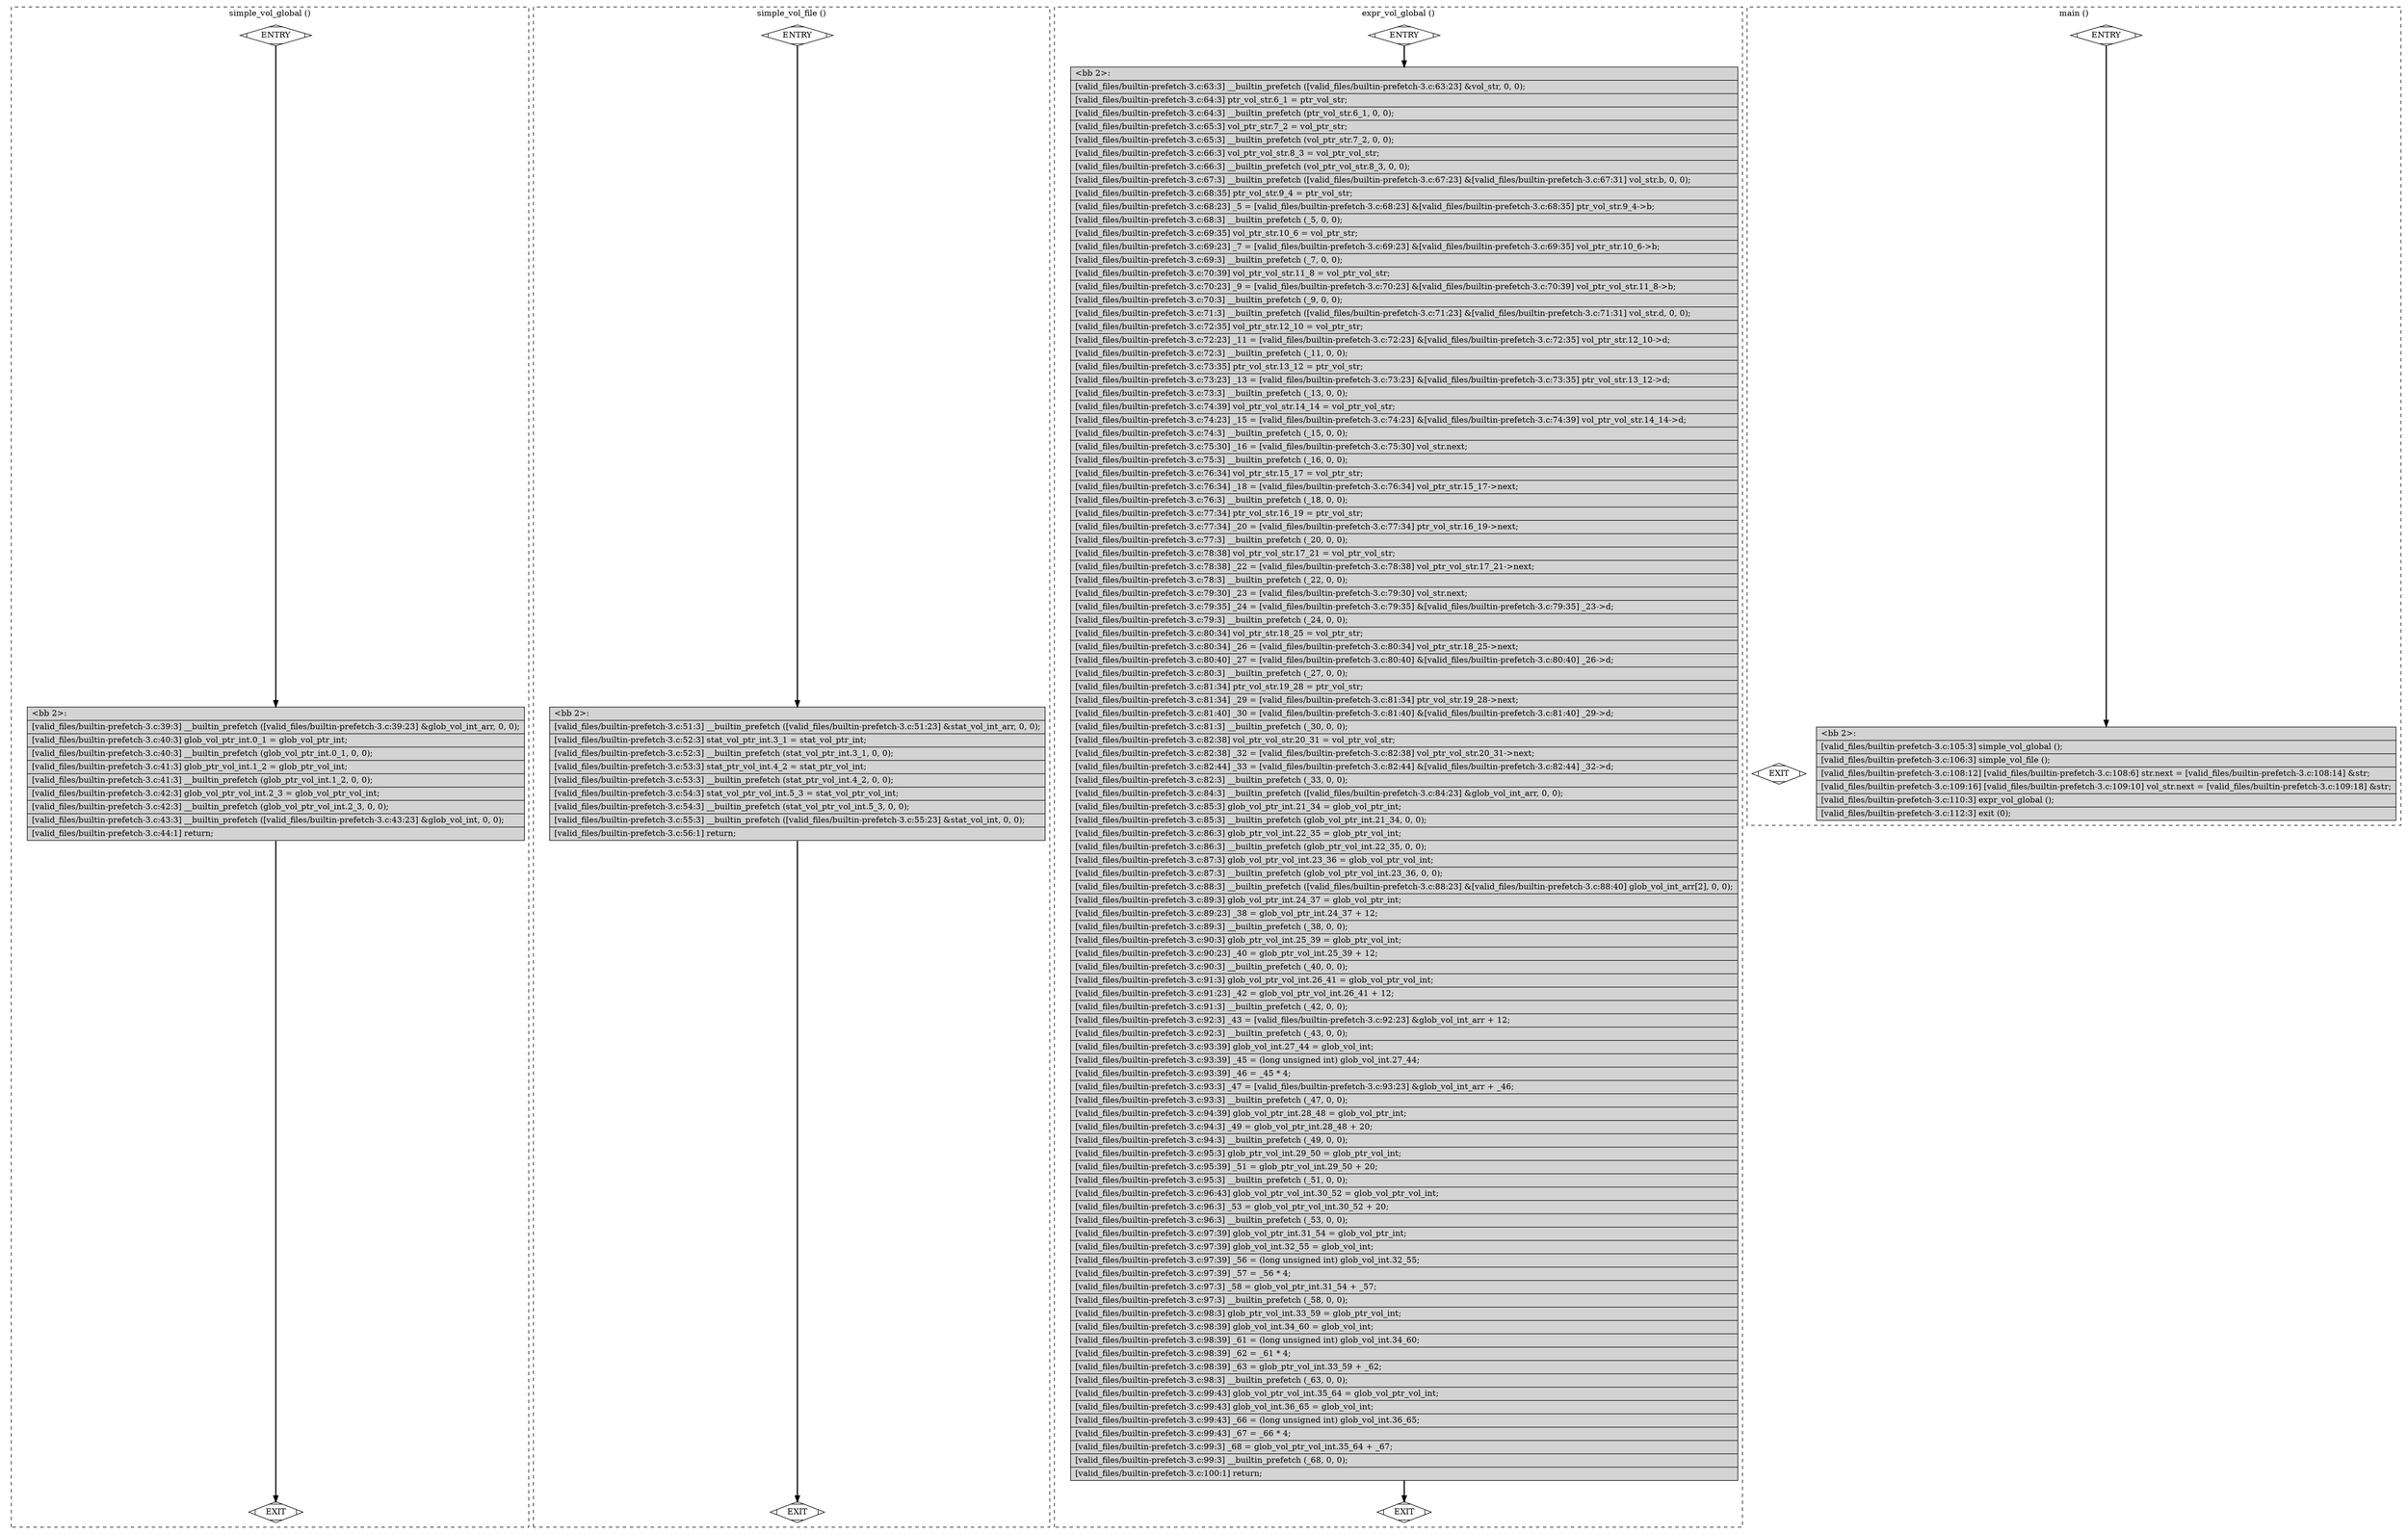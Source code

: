 digraph "a-builtin-prefetch-3.c.015t.cfg" {
overlap=false;
subgraph "cluster_simple_vol_global" {
	style="dashed";
	color="black";
	label="simple_vol_global ()";
	fn_0_basic_block_0 [shape=Mdiamond,style=filled,fillcolor=white,label="ENTRY"];

	fn_0_basic_block_1 [shape=Mdiamond,style=filled,fillcolor=white,label="EXIT"];

	fn_0_basic_block_2 [shape=record,style=filled,fillcolor=lightgrey,label="{\<bb\ 2\>:\l\
|[valid_files/builtin-prefetch-3.c:39:3]\ __builtin_prefetch\ ([valid_files/builtin-prefetch-3.c:39:23]\ &glob_vol_int_arr,\ 0,\ 0);\l\
|[valid_files/builtin-prefetch-3.c:40:3]\ glob_vol_ptr_int.0_1\ =\ glob_vol_ptr_int;\l\
|[valid_files/builtin-prefetch-3.c:40:3]\ __builtin_prefetch\ (glob_vol_ptr_int.0_1,\ 0,\ 0);\l\
|[valid_files/builtin-prefetch-3.c:41:3]\ glob_ptr_vol_int.1_2\ =\ glob_ptr_vol_int;\l\
|[valid_files/builtin-prefetch-3.c:41:3]\ __builtin_prefetch\ (glob_ptr_vol_int.1_2,\ 0,\ 0);\l\
|[valid_files/builtin-prefetch-3.c:42:3]\ glob_vol_ptr_vol_int.2_3\ =\ glob_vol_ptr_vol_int;\l\
|[valid_files/builtin-prefetch-3.c:42:3]\ __builtin_prefetch\ (glob_vol_ptr_vol_int.2_3,\ 0,\ 0);\l\
|[valid_files/builtin-prefetch-3.c:43:3]\ __builtin_prefetch\ ([valid_files/builtin-prefetch-3.c:43:23]\ &glob_vol_int,\ 0,\ 0);\l\
|[valid_files/builtin-prefetch-3.c:44:1]\ return;\l\
}"];

	fn_0_basic_block_0:s -> fn_0_basic_block_2:n [style="solid,bold",color=black,weight=100,constraint=true];
	fn_0_basic_block_2:s -> fn_0_basic_block_1:n [style="solid,bold",color=black,weight=10,constraint=true];
	fn_0_basic_block_0:s -> fn_0_basic_block_1:n [style="invis",constraint=true];
}
subgraph "cluster_simple_vol_file" {
	style="dashed";
	color="black";
	label="simple_vol_file ()";
	fn_1_basic_block_0 [shape=Mdiamond,style=filled,fillcolor=white,label="ENTRY"];

	fn_1_basic_block_1 [shape=Mdiamond,style=filled,fillcolor=white,label="EXIT"];

	fn_1_basic_block_2 [shape=record,style=filled,fillcolor=lightgrey,label="{\<bb\ 2\>:\l\
|[valid_files/builtin-prefetch-3.c:51:3]\ __builtin_prefetch\ ([valid_files/builtin-prefetch-3.c:51:23]\ &stat_vol_int_arr,\ 0,\ 0);\l\
|[valid_files/builtin-prefetch-3.c:52:3]\ stat_vol_ptr_int.3_1\ =\ stat_vol_ptr_int;\l\
|[valid_files/builtin-prefetch-3.c:52:3]\ __builtin_prefetch\ (stat_vol_ptr_int.3_1,\ 0,\ 0);\l\
|[valid_files/builtin-prefetch-3.c:53:3]\ stat_ptr_vol_int.4_2\ =\ stat_ptr_vol_int;\l\
|[valid_files/builtin-prefetch-3.c:53:3]\ __builtin_prefetch\ (stat_ptr_vol_int.4_2,\ 0,\ 0);\l\
|[valid_files/builtin-prefetch-3.c:54:3]\ stat_vol_ptr_vol_int.5_3\ =\ stat_vol_ptr_vol_int;\l\
|[valid_files/builtin-prefetch-3.c:54:3]\ __builtin_prefetch\ (stat_vol_ptr_vol_int.5_3,\ 0,\ 0);\l\
|[valid_files/builtin-prefetch-3.c:55:3]\ __builtin_prefetch\ ([valid_files/builtin-prefetch-3.c:55:23]\ &stat_vol_int,\ 0,\ 0);\l\
|[valid_files/builtin-prefetch-3.c:56:1]\ return;\l\
}"];

	fn_1_basic_block_0:s -> fn_1_basic_block_2:n [style="solid,bold",color=black,weight=100,constraint=true];
	fn_1_basic_block_2:s -> fn_1_basic_block_1:n [style="solid,bold",color=black,weight=10,constraint=true];
	fn_1_basic_block_0:s -> fn_1_basic_block_1:n [style="invis",constraint=true];
}
subgraph "cluster_expr_vol_global" {
	style="dashed";
	color="black";
	label="expr_vol_global ()";
	fn_2_basic_block_0 [shape=Mdiamond,style=filled,fillcolor=white,label="ENTRY"];

	fn_2_basic_block_1 [shape=Mdiamond,style=filled,fillcolor=white,label="EXIT"];

	fn_2_basic_block_2 [shape=record,style=filled,fillcolor=lightgrey,label="{\<bb\ 2\>:\l\
|[valid_files/builtin-prefetch-3.c:63:3]\ __builtin_prefetch\ ([valid_files/builtin-prefetch-3.c:63:23]\ &vol_str,\ 0,\ 0);\l\
|[valid_files/builtin-prefetch-3.c:64:3]\ ptr_vol_str.6_1\ =\ ptr_vol_str;\l\
|[valid_files/builtin-prefetch-3.c:64:3]\ __builtin_prefetch\ (ptr_vol_str.6_1,\ 0,\ 0);\l\
|[valid_files/builtin-prefetch-3.c:65:3]\ vol_ptr_str.7_2\ =\ vol_ptr_str;\l\
|[valid_files/builtin-prefetch-3.c:65:3]\ __builtin_prefetch\ (vol_ptr_str.7_2,\ 0,\ 0);\l\
|[valid_files/builtin-prefetch-3.c:66:3]\ vol_ptr_vol_str.8_3\ =\ vol_ptr_vol_str;\l\
|[valid_files/builtin-prefetch-3.c:66:3]\ __builtin_prefetch\ (vol_ptr_vol_str.8_3,\ 0,\ 0);\l\
|[valid_files/builtin-prefetch-3.c:67:3]\ __builtin_prefetch\ ([valid_files/builtin-prefetch-3.c:67:23]\ &[valid_files/builtin-prefetch-3.c:67:31]\ vol_str.b,\ 0,\ 0);\l\
|[valid_files/builtin-prefetch-3.c:68:35]\ ptr_vol_str.9_4\ =\ ptr_vol_str;\l\
|[valid_files/builtin-prefetch-3.c:68:23]\ _5\ =\ [valid_files/builtin-prefetch-3.c:68:23]\ &[valid_files/builtin-prefetch-3.c:68:35]\ ptr_vol_str.9_4-\>b;\l\
|[valid_files/builtin-prefetch-3.c:68:3]\ __builtin_prefetch\ (_5,\ 0,\ 0);\l\
|[valid_files/builtin-prefetch-3.c:69:35]\ vol_ptr_str.10_6\ =\ vol_ptr_str;\l\
|[valid_files/builtin-prefetch-3.c:69:23]\ _7\ =\ [valid_files/builtin-prefetch-3.c:69:23]\ &[valid_files/builtin-prefetch-3.c:69:35]\ vol_ptr_str.10_6-\>b;\l\
|[valid_files/builtin-prefetch-3.c:69:3]\ __builtin_prefetch\ (_7,\ 0,\ 0);\l\
|[valid_files/builtin-prefetch-3.c:70:39]\ vol_ptr_vol_str.11_8\ =\ vol_ptr_vol_str;\l\
|[valid_files/builtin-prefetch-3.c:70:23]\ _9\ =\ [valid_files/builtin-prefetch-3.c:70:23]\ &[valid_files/builtin-prefetch-3.c:70:39]\ vol_ptr_vol_str.11_8-\>b;\l\
|[valid_files/builtin-prefetch-3.c:70:3]\ __builtin_prefetch\ (_9,\ 0,\ 0);\l\
|[valid_files/builtin-prefetch-3.c:71:3]\ __builtin_prefetch\ ([valid_files/builtin-prefetch-3.c:71:23]\ &[valid_files/builtin-prefetch-3.c:71:31]\ vol_str.d,\ 0,\ 0);\l\
|[valid_files/builtin-prefetch-3.c:72:35]\ vol_ptr_str.12_10\ =\ vol_ptr_str;\l\
|[valid_files/builtin-prefetch-3.c:72:23]\ _11\ =\ [valid_files/builtin-prefetch-3.c:72:23]\ &[valid_files/builtin-prefetch-3.c:72:35]\ vol_ptr_str.12_10-\>d;\l\
|[valid_files/builtin-prefetch-3.c:72:3]\ __builtin_prefetch\ (_11,\ 0,\ 0);\l\
|[valid_files/builtin-prefetch-3.c:73:35]\ ptr_vol_str.13_12\ =\ ptr_vol_str;\l\
|[valid_files/builtin-prefetch-3.c:73:23]\ _13\ =\ [valid_files/builtin-prefetch-3.c:73:23]\ &[valid_files/builtin-prefetch-3.c:73:35]\ ptr_vol_str.13_12-\>d;\l\
|[valid_files/builtin-prefetch-3.c:73:3]\ __builtin_prefetch\ (_13,\ 0,\ 0);\l\
|[valid_files/builtin-prefetch-3.c:74:39]\ vol_ptr_vol_str.14_14\ =\ vol_ptr_vol_str;\l\
|[valid_files/builtin-prefetch-3.c:74:23]\ _15\ =\ [valid_files/builtin-prefetch-3.c:74:23]\ &[valid_files/builtin-prefetch-3.c:74:39]\ vol_ptr_vol_str.14_14-\>d;\l\
|[valid_files/builtin-prefetch-3.c:74:3]\ __builtin_prefetch\ (_15,\ 0,\ 0);\l\
|[valid_files/builtin-prefetch-3.c:75:30]\ _16\ =\ [valid_files/builtin-prefetch-3.c:75:30]\ vol_str.next;\l\
|[valid_files/builtin-prefetch-3.c:75:3]\ __builtin_prefetch\ (_16,\ 0,\ 0);\l\
|[valid_files/builtin-prefetch-3.c:76:34]\ vol_ptr_str.15_17\ =\ vol_ptr_str;\l\
|[valid_files/builtin-prefetch-3.c:76:34]\ _18\ =\ [valid_files/builtin-prefetch-3.c:76:34]\ vol_ptr_str.15_17-\>next;\l\
|[valid_files/builtin-prefetch-3.c:76:3]\ __builtin_prefetch\ (_18,\ 0,\ 0);\l\
|[valid_files/builtin-prefetch-3.c:77:34]\ ptr_vol_str.16_19\ =\ ptr_vol_str;\l\
|[valid_files/builtin-prefetch-3.c:77:34]\ _20\ =\ [valid_files/builtin-prefetch-3.c:77:34]\ ptr_vol_str.16_19-\>next;\l\
|[valid_files/builtin-prefetch-3.c:77:3]\ __builtin_prefetch\ (_20,\ 0,\ 0);\l\
|[valid_files/builtin-prefetch-3.c:78:38]\ vol_ptr_vol_str.17_21\ =\ vol_ptr_vol_str;\l\
|[valid_files/builtin-prefetch-3.c:78:38]\ _22\ =\ [valid_files/builtin-prefetch-3.c:78:38]\ vol_ptr_vol_str.17_21-\>next;\l\
|[valid_files/builtin-prefetch-3.c:78:3]\ __builtin_prefetch\ (_22,\ 0,\ 0);\l\
|[valid_files/builtin-prefetch-3.c:79:30]\ _23\ =\ [valid_files/builtin-prefetch-3.c:79:30]\ vol_str.next;\l\
|[valid_files/builtin-prefetch-3.c:79:35]\ _24\ =\ [valid_files/builtin-prefetch-3.c:79:35]\ &[valid_files/builtin-prefetch-3.c:79:35]\ _23-\>d;\l\
|[valid_files/builtin-prefetch-3.c:79:3]\ __builtin_prefetch\ (_24,\ 0,\ 0);\l\
|[valid_files/builtin-prefetch-3.c:80:34]\ vol_ptr_str.18_25\ =\ vol_ptr_str;\l\
|[valid_files/builtin-prefetch-3.c:80:34]\ _26\ =\ [valid_files/builtin-prefetch-3.c:80:34]\ vol_ptr_str.18_25-\>next;\l\
|[valid_files/builtin-prefetch-3.c:80:40]\ _27\ =\ [valid_files/builtin-prefetch-3.c:80:40]\ &[valid_files/builtin-prefetch-3.c:80:40]\ _26-\>d;\l\
|[valid_files/builtin-prefetch-3.c:80:3]\ __builtin_prefetch\ (_27,\ 0,\ 0);\l\
|[valid_files/builtin-prefetch-3.c:81:34]\ ptr_vol_str.19_28\ =\ ptr_vol_str;\l\
|[valid_files/builtin-prefetch-3.c:81:34]\ _29\ =\ [valid_files/builtin-prefetch-3.c:81:34]\ ptr_vol_str.19_28-\>next;\l\
|[valid_files/builtin-prefetch-3.c:81:40]\ _30\ =\ [valid_files/builtin-prefetch-3.c:81:40]\ &[valid_files/builtin-prefetch-3.c:81:40]\ _29-\>d;\l\
|[valid_files/builtin-prefetch-3.c:81:3]\ __builtin_prefetch\ (_30,\ 0,\ 0);\l\
|[valid_files/builtin-prefetch-3.c:82:38]\ vol_ptr_vol_str.20_31\ =\ vol_ptr_vol_str;\l\
|[valid_files/builtin-prefetch-3.c:82:38]\ _32\ =\ [valid_files/builtin-prefetch-3.c:82:38]\ vol_ptr_vol_str.20_31-\>next;\l\
|[valid_files/builtin-prefetch-3.c:82:44]\ _33\ =\ [valid_files/builtin-prefetch-3.c:82:44]\ &[valid_files/builtin-prefetch-3.c:82:44]\ _32-\>d;\l\
|[valid_files/builtin-prefetch-3.c:82:3]\ __builtin_prefetch\ (_33,\ 0,\ 0);\l\
|[valid_files/builtin-prefetch-3.c:84:3]\ __builtin_prefetch\ ([valid_files/builtin-prefetch-3.c:84:23]\ &glob_vol_int_arr,\ 0,\ 0);\l\
|[valid_files/builtin-prefetch-3.c:85:3]\ glob_vol_ptr_int.21_34\ =\ glob_vol_ptr_int;\l\
|[valid_files/builtin-prefetch-3.c:85:3]\ __builtin_prefetch\ (glob_vol_ptr_int.21_34,\ 0,\ 0);\l\
|[valid_files/builtin-prefetch-3.c:86:3]\ glob_ptr_vol_int.22_35\ =\ glob_ptr_vol_int;\l\
|[valid_files/builtin-prefetch-3.c:86:3]\ __builtin_prefetch\ (glob_ptr_vol_int.22_35,\ 0,\ 0);\l\
|[valid_files/builtin-prefetch-3.c:87:3]\ glob_vol_ptr_vol_int.23_36\ =\ glob_vol_ptr_vol_int;\l\
|[valid_files/builtin-prefetch-3.c:87:3]\ __builtin_prefetch\ (glob_vol_ptr_vol_int.23_36,\ 0,\ 0);\l\
|[valid_files/builtin-prefetch-3.c:88:3]\ __builtin_prefetch\ ([valid_files/builtin-prefetch-3.c:88:23]\ &[valid_files/builtin-prefetch-3.c:88:40]\ glob_vol_int_arr[2],\ 0,\ 0);\l\
|[valid_files/builtin-prefetch-3.c:89:3]\ glob_vol_ptr_int.24_37\ =\ glob_vol_ptr_int;\l\
|[valid_files/builtin-prefetch-3.c:89:23]\ _38\ =\ glob_vol_ptr_int.24_37\ +\ 12;\l\
|[valid_files/builtin-prefetch-3.c:89:3]\ __builtin_prefetch\ (_38,\ 0,\ 0);\l\
|[valid_files/builtin-prefetch-3.c:90:3]\ glob_ptr_vol_int.25_39\ =\ glob_ptr_vol_int;\l\
|[valid_files/builtin-prefetch-3.c:90:23]\ _40\ =\ glob_ptr_vol_int.25_39\ +\ 12;\l\
|[valid_files/builtin-prefetch-3.c:90:3]\ __builtin_prefetch\ (_40,\ 0,\ 0);\l\
|[valid_files/builtin-prefetch-3.c:91:3]\ glob_vol_ptr_vol_int.26_41\ =\ glob_vol_ptr_vol_int;\l\
|[valid_files/builtin-prefetch-3.c:91:23]\ _42\ =\ glob_vol_ptr_vol_int.26_41\ +\ 12;\l\
|[valid_files/builtin-prefetch-3.c:91:3]\ __builtin_prefetch\ (_42,\ 0,\ 0);\l\
|[valid_files/builtin-prefetch-3.c:92:3]\ _43\ =\ [valid_files/builtin-prefetch-3.c:92:23]\ &glob_vol_int_arr\ +\ 12;\l\
|[valid_files/builtin-prefetch-3.c:92:3]\ __builtin_prefetch\ (_43,\ 0,\ 0);\l\
|[valid_files/builtin-prefetch-3.c:93:39]\ glob_vol_int.27_44\ =\ glob_vol_int;\l\
|[valid_files/builtin-prefetch-3.c:93:39]\ _45\ =\ (long\ unsigned\ int)\ glob_vol_int.27_44;\l\
|[valid_files/builtin-prefetch-3.c:93:39]\ _46\ =\ _45\ *\ 4;\l\
|[valid_files/builtin-prefetch-3.c:93:3]\ _47\ =\ [valid_files/builtin-prefetch-3.c:93:23]\ &glob_vol_int_arr\ +\ _46;\l\
|[valid_files/builtin-prefetch-3.c:93:3]\ __builtin_prefetch\ (_47,\ 0,\ 0);\l\
|[valid_files/builtin-prefetch-3.c:94:39]\ glob_vol_ptr_int.28_48\ =\ glob_vol_ptr_int;\l\
|[valid_files/builtin-prefetch-3.c:94:3]\ _49\ =\ glob_vol_ptr_int.28_48\ +\ 20;\l\
|[valid_files/builtin-prefetch-3.c:94:3]\ __builtin_prefetch\ (_49,\ 0,\ 0);\l\
|[valid_files/builtin-prefetch-3.c:95:3]\ glob_ptr_vol_int.29_50\ =\ glob_ptr_vol_int;\l\
|[valid_files/builtin-prefetch-3.c:95:39]\ _51\ =\ glob_ptr_vol_int.29_50\ +\ 20;\l\
|[valid_files/builtin-prefetch-3.c:95:3]\ __builtin_prefetch\ (_51,\ 0,\ 0);\l\
|[valid_files/builtin-prefetch-3.c:96:43]\ glob_vol_ptr_vol_int.30_52\ =\ glob_vol_ptr_vol_int;\l\
|[valid_files/builtin-prefetch-3.c:96:3]\ _53\ =\ glob_vol_ptr_vol_int.30_52\ +\ 20;\l\
|[valid_files/builtin-prefetch-3.c:96:3]\ __builtin_prefetch\ (_53,\ 0,\ 0);\l\
|[valid_files/builtin-prefetch-3.c:97:39]\ glob_vol_ptr_int.31_54\ =\ glob_vol_ptr_int;\l\
|[valid_files/builtin-prefetch-3.c:97:39]\ glob_vol_int.32_55\ =\ glob_vol_int;\l\
|[valid_files/builtin-prefetch-3.c:97:39]\ _56\ =\ (long\ unsigned\ int)\ glob_vol_int.32_55;\l\
|[valid_files/builtin-prefetch-3.c:97:39]\ _57\ =\ _56\ *\ 4;\l\
|[valid_files/builtin-prefetch-3.c:97:3]\ _58\ =\ glob_vol_ptr_int.31_54\ +\ _57;\l\
|[valid_files/builtin-prefetch-3.c:97:3]\ __builtin_prefetch\ (_58,\ 0,\ 0);\l\
|[valid_files/builtin-prefetch-3.c:98:3]\ glob_ptr_vol_int.33_59\ =\ glob_ptr_vol_int;\l\
|[valid_files/builtin-prefetch-3.c:98:39]\ glob_vol_int.34_60\ =\ glob_vol_int;\l\
|[valid_files/builtin-prefetch-3.c:98:39]\ _61\ =\ (long\ unsigned\ int)\ glob_vol_int.34_60;\l\
|[valid_files/builtin-prefetch-3.c:98:39]\ _62\ =\ _61\ *\ 4;\l\
|[valid_files/builtin-prefetch-3.c:98:39]\ _63\ =\ glob_ptr_vol_int.33_59\ +\ _62;\l\
|[valid_files/builtin-prefetch-3.c:98:3]\ __builtin_prefetch\ (_63,\ 0,\ 0);\l\
|[valid_files/builtin-prefetch-3.c:99:43]\ glob_vol_ptr_vol_int.35_64\ =\ glob_vol_ptr_vol_int;\l\
|[valid_files/builtin-prefetch-3.c:99:43]\ glob_vol_int.36_65\ =\ glob_vol_int;\l\
|[valid_files/builtin-prefetch-3.c:99:43]\ _66\ =\ (long\ unsigned\ int)\ glob_vol_int.36_65;\l\
|[valid_files/builtin-prefetch-3.c:99:43]\ _67\ =\ _66\ *\ 4;\l\
|[valid_files/builtin-prefetch-3.c:99:3]\ _68\ =\ glob_vol_ptr_vol_int.35_64\ +\ _67;\l\
|[valid_files/builtin-prefetch-3.c:99:3]\ __builtin_prefetch\ (_68,\ 0,\ 0);\l\
|[valid_files/builtin-prefetch-3.c:100:1]\ return;\l\
}"];

	fn_2_basic_block_0:s -> fn_2_basic_block_2:n [style="solid,bold",color=black,weight=100,constraint=true];
	fn_2_basic_block_2:s -> fn_2_basic_block_1:n [style="solid,bold",color=black,weight=10,constraint=true];
	fn_2_basic_block_0:s -> fn_2_basic_block_1:n [style="invis",constraint=true];
}
subgraph "cluster_main" {
	style="dashed";
	color="black";
	label="main ()";
	fn_3_basic_block_0 [shape=Mdiamond,style=filled,fillcolor=white,label="ENTRY"];

	fn_3_basic_block_1 [shape=Mdiamond,style=filled,fillcolor=white,label="EXIT"];

	fn_3_basic_block_2 [shape=record,style=filled,fillcolor=lightgrey,label="{\<bb\ 2\>:\l\
|[valid_files/builtin-prefetch-3.c:105:3]\ simple_vol_global\ ();\l\
|[valid_files/builtin-prefetch-3.c:106:3]\ simple_vol_file\ ();\l\
|[valid_files/builtin-prefetch-3.c:108:12]\ [valid_files/builtin-prefetch-3.c:108:6]\ str.next\ =\ [valid_files/builtin-prefetch-3.c:108:14]\ &str;\l\
|[valid_files/builtin-prefetch-3.c:109:16]\ [valid_files/builtin-prefetch-3.c:109:10]\ vol_str.next\ =\ [valid_files/builtin-prefetch-3.c:109:18]\ &str;\l\
|[valid_files/builtin-prefetch-3.c:110:3]\ expr_vol_global\ ();\l\
|[valid_files/builtin-prefetch-3.c:112:3]\ exit\ (0);\l\
}"];

	fn_3_basic_block_0:s -> fn_3_basic_block_2:n [style="solid,bold",color=black,weight=100,constraint=true];
	fn_3_basic_block_0:s -> fn_3_basic_block_1:n [style="invis",constraint=true];
}
}
